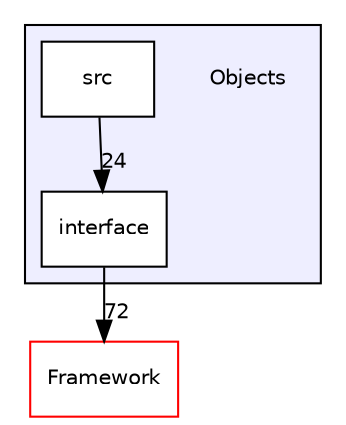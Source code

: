 digraph "Objects" {
  compound=true
  node [ fontsize="10", fontname="Helvetica"];
  edge [ labelfontsize="10", labelfontname="Helvetica"];
  subgraph clusterdir_5dafd4660615c7e05a84a5ee9d9fd12b {
    graph [ bgcolor="#eeeeff", pencolor="black", label="" URL="dir_5dafd4660615c7e05a84a5ee9d9fd12b.html"];
    dir_5dafd4660615c7e05a84a5ee9d9fd12b [shape=plaintext label="Objects"];
    dir_072e9eda35606d5d78d217910a237ee0 [shape=box label="interface" color="black" fillcolor="white" style="filled" URL="dir_072e9eda35606d5d78d217910a237ee0.html"];
    dir_d33f92000a5430f85f1c7cb372dfbb96 [shape=box label="src" color="black" fillcolor="white" style="filled" URL="dir_d33f92000a5430f85f1c7cb372dfbb96.html"];
  }
  dir_bcbb2cf9a3d3d83e5515c82071a07177 [shape=box label="Framework" fillcolor="white" style="filled" color="red" URL="dir_bcbb2cf9a3d3d83e5515c82071a07177.html"];
  dir_d33f92000a5430f85f1c7cb372dfbb96->dir_072e9eda35606d5d78d217910a237ee0 [headlabel="24", labeldistance=1.5 headhref="dir_000008_000007.html"];
  dir_072e9eda35606d5d78d217910a237ee0->dir_bcbb2cf9a3d3d83e5515c82071a07177 [headlabel="72", labeldistance=1.5 headhref="dir_000007_000000.html"];
}
